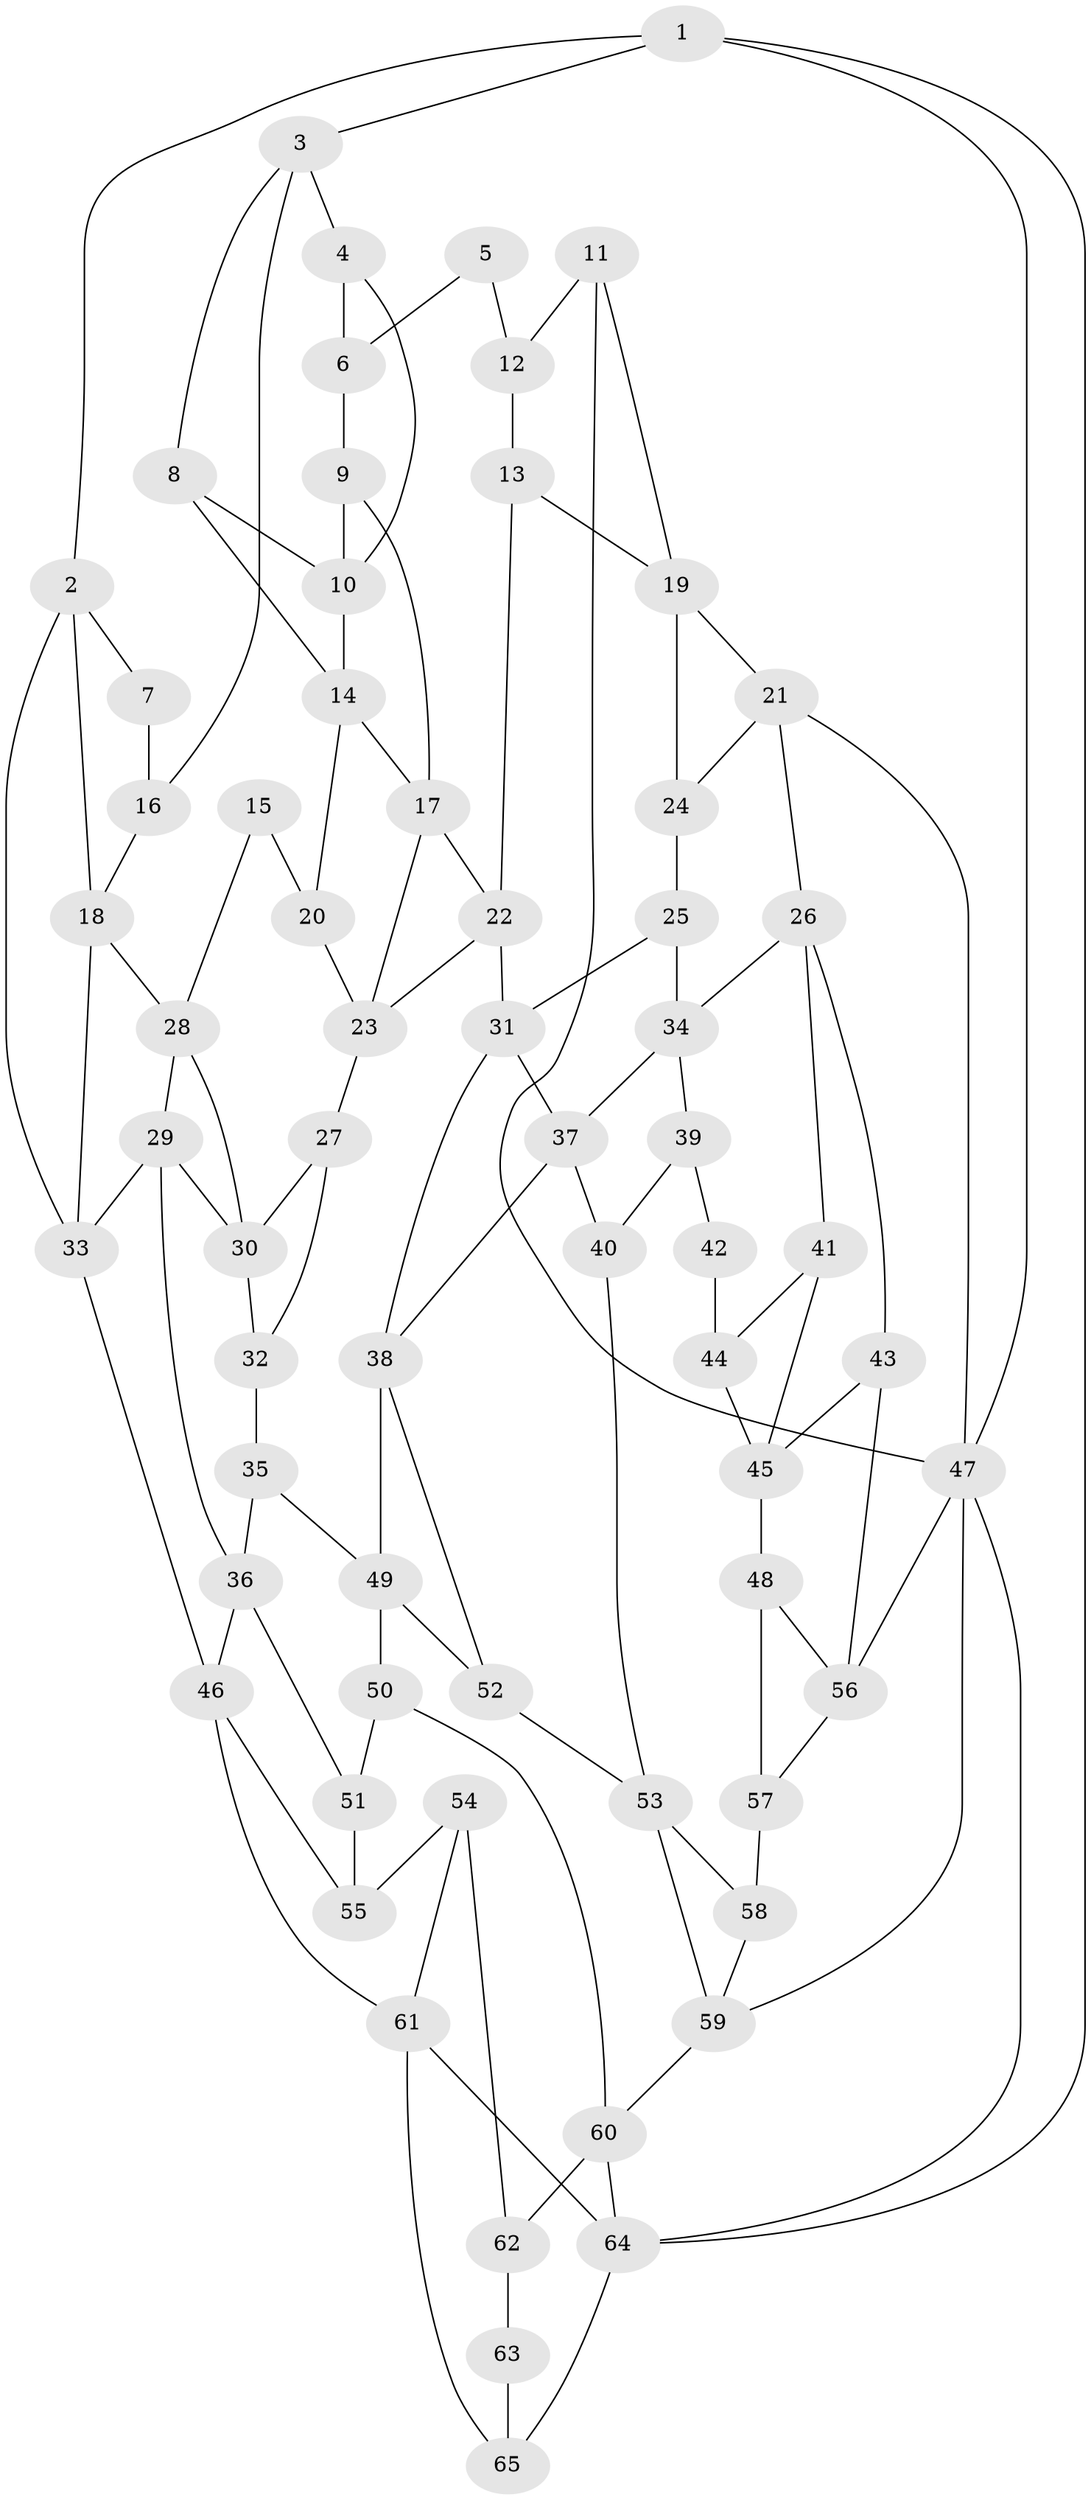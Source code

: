 // original degree distribution, {4: 0.2076923076923077, 6: 0.2230769230769231, 5: 0.5384615384615384, 3: 0.03076923076923077}
// Generated by graph-tools (version 1.1) at 2025/03/03/09/25 03:03:13]
// undirected, 65 vertices, 112 edges
graph export_dot {
graph [start="1"]
  node [color=gray90,style=filled];
  1;
  2;
  3;
  4;
  5;
  6;
  7;
  8;
  9;
  10;
  11;
  12;
  13;
  14;
  15;
  16;
  17;
  18;
  19;
  20;
  21;
  22;
  23;
  24;
  25;
  26;
  27;
  28;
  29;
  30;
  31;
  32;
  33;
  34;
  35;
  36;
  37;
  38;
  39;
  40;
  41;
  42;
  43;
  44;
  45;
  46;
  47;
  48;
  49;
  50;
  51;
  52;
  53;
  54;
  55;
  56;
  57;
  58;
  59;
  60;
  61;
  62;
  63;
  64;
  65;
  1 -- 2 [weight=1.0];
  1 -- 3 [weight=1.0];
  1 -- 47 [weight=1.0];
  1 -- 64 [weight=1.0];
  2 -- 7 [weight=1.0];
  2 -- 18 [weight=1.0];
  2 -- 33 [weight=1.0];
  3 -- 4 [weight=1.0];
  3 -- 8 [weight=1.0];
  3 -- 16 [weight=1.0];
  4 -- 6 [weight=1.0];
  4 -- 10 [weight=1.0];
  5 -- 6 [weight=1.0];
  5 -- 12 [weight=2.0];
  6 -- 9 [weight=1.0];
  7 -- 16 [weight=2.0];
  8 -- 10 [weight=1.0];
  8 -- 14 [weight=1.0];
  9 -- 10 [weight=1.0];
  9 -- 17 [weight=1.0];
  10 -- 14 [weight=1.0];
  11 -- 12 [weight=2.0];
  11 -- 19 [weight=1.0];
  11 -- 47 [weight=1.0];
  12 -- 13 [weight=1.0];
  13 -- 19 [weight=1.0];
  13 -- 22 [weight=1.0];
  14 -- 17 [weight=1.0];
  14 -- 20 [weight=1.0];
  15 -- 20 [weight=2.0];
  15 -- 28 [weight=1.0];
  16 -- 18 [weight=1.0];
  17 -- 22 [weight=1.0];
  17 -- 23 [weight=1.0];
  18 -- 28 [weight=1.0];
  18 -- 33 [weight=1.0];
  19 -- 21 [weight=1.0];
  19 -- 24 [weight=1.0];
  20 -- 23 [weight=1.0];
  21 -- 24 [weight=1.0];
  21 -- 26 [weight=1.0];
  21 -- 47 [weight=1.0];
  22 -- 23 [weight=1.0];
  22 -- 31 [weight=1.0];
  23 -- 27 [weight=1.0];
  24 -- 25 [weight=2.0];
  25 -- 31 [weight=1.0];
  25 -- 34 [weight=1.0];
  26 -- 34 [weight=1.0];
  26 -- 41 [weight=1.0];
  26 -- 43 [weight=1.0];
  27 -- 30 [weight=1.0];
  27 -- 32 [weight=1.0];
  28 -- 29 [weight=1.0];
  28 -- 30 [weight=1.0];
  29 -- 30 [weight=1.0];
  29 -- 33 [weight=1.0];
  29 -- 36 [weight=1.0];
  30 -- 32 [weight=1.0];
  31 -- 37 [weight=1.0];
  31 -- 38 [weight=1.0];
  32 -- 35 [weight=2.0];
  33 -- 46 [weight=1.0];
  34 -- 37 [weight=1.0];
  34 -- 39 [weight=1.0];
  35 -- 36 [weight=1.0];
  35 -- 49 [weight=1.0];
  36 -- 46 [weight=1.0];
  36 -- 51 [weight=1.0];
  37 -- 38 [weight=1.0];
  37 -- 40 [weight=1.0];
  38 -- 49 [weight=1.0];
  38 -- 52 [weight=1.0];
  39 -- 40 [weight=1.0];
  39 -- 42 [weight=2.0];
  40 -- 53 [weight=1.0];
  41 -- 44 [weight=1.0];
  41 -- 45 [weight=1.0];
  42 -- 44 [weight=2.0];
  43 -- 45 [weight=1.0];
  43 -- 56 [weight=1.0];
  44 -- 45 [weight=1.0];
  45 -- 48 [weight=1.0];
  46 -- 55 [weight=1.0];
  46 -- 61 [weight=1.0];
  47 -- 56 [weight=1.0];
  47 -- 59 [weight=1.0];
  47 -- 64 [weight=1.0];
  48 -- 56 [weight=1.0];
  48 -- 57 [weight=1.0];
  49 -- 50 [weight=1.0];
  49 -- 52 [weight=1.0];
  50 -- 51 [weight=1.0];
  50 -- 60 [weight=1.0];
  51 -- 55 [weight=2.0];
  52 -- 53 [weight=1.0];
  53 -- 58 [weight=1.0];
  53 -- 59 [weight=1.0];
  54 -- 55 [weight=1.0];
  54 -- 61 [weight=1.0];
  54 -- 62 [weight=1.0];
  56 -- 57 [weight=1.0];
  57 -- 58 [weight=2.0];
  58 -- 59 [weight=1.0];
  59 -- 60 [weight=1.0];
  60 -- 62 [weight=1.0];
  60 -- 64 [weight=1.0];
  61 -- 64 [weight=1.0];
  61 -- 65 [weight=1.0];
  62 -- 63 [weight=1.0];
  63 -- 65 [weight=2.0];
  64 -- 65 [weight=1.0];
}
